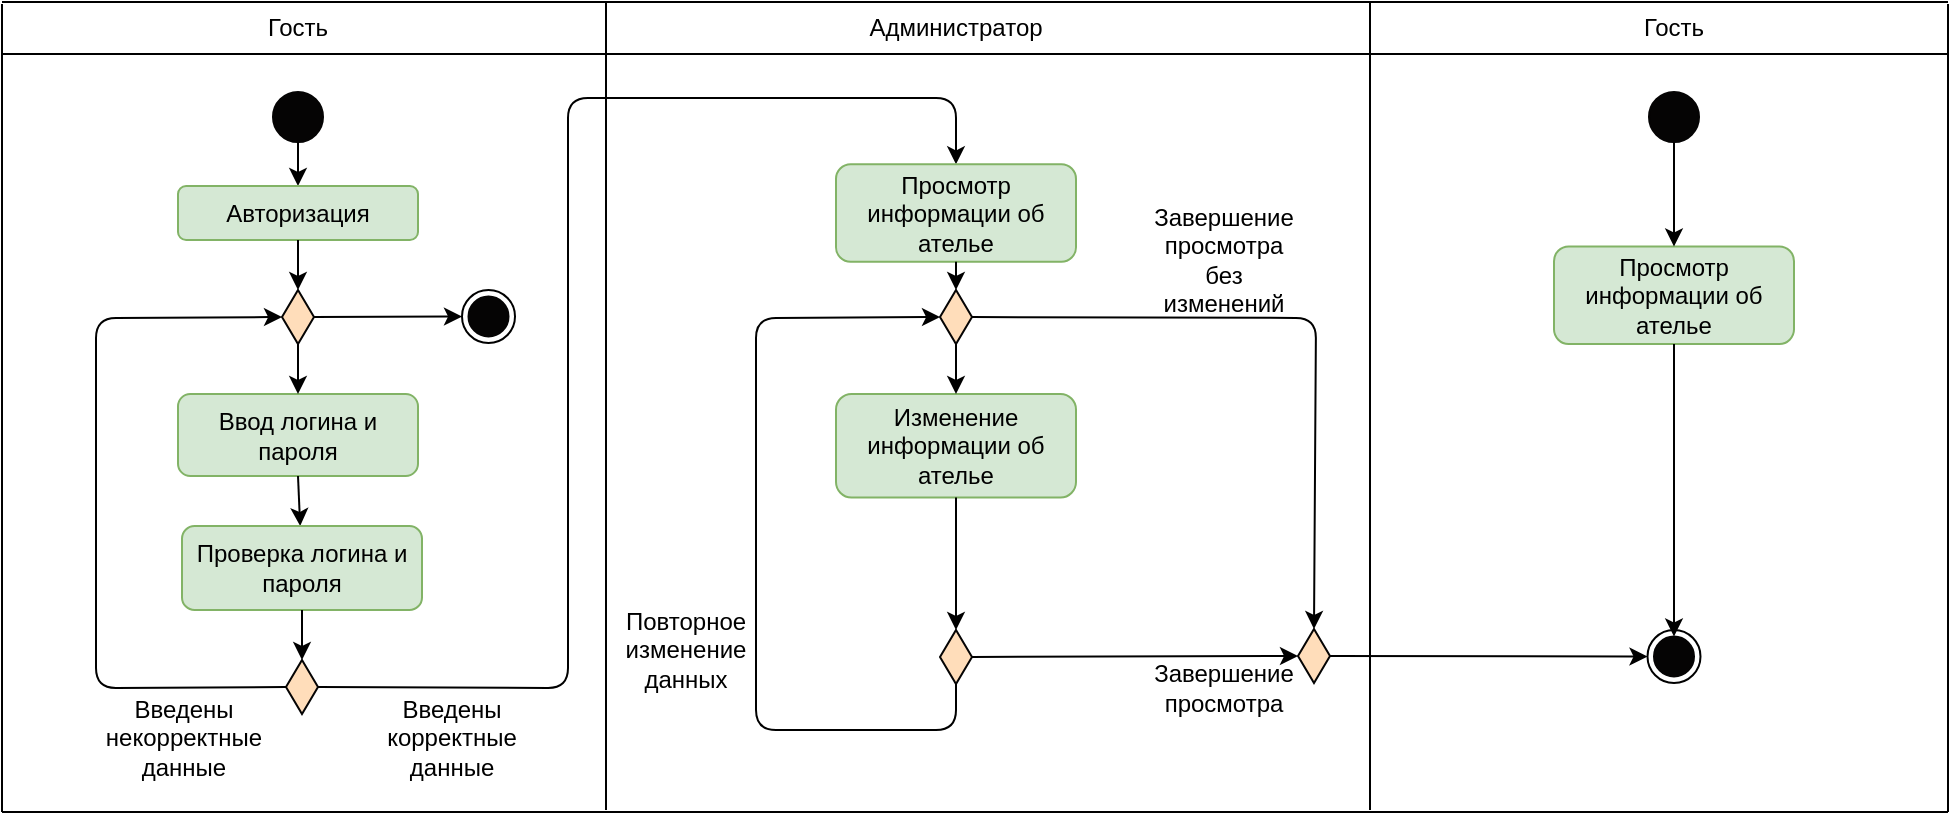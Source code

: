 <mxfile version="15.3.8" type="github"><diagram id="1AK-m5VLxaHbWdNclPEC" name="Page-1"><mxGraphModel dx="1801" dy="748" grid="0" gridSize="10" guides="1" tooltips="1" connect="1" arrows="1" fold="1" page="0" pageScale="1" pageWidth="827" pageHeight="1169" math="0" shadow="0"><root><mxCell id="0"/><mxCell id="1" parent="0"/><mxCell id="y9E4CAKUfXhxOwH1x50w-1" value="" style="endArrow=none;html=1;" edge="1" parent="1"><mxGeometry width="50" height="50" relative="1" as="geometry"><mxPoint x="-375" y="-340" as="sourcePoint"/><mxPoint x="598" y="-340" as="targetPoint"/></mxGeometry></mxCell><mxCell id="y9E4CAKUfXhxOwH1x50w-2" value="" style="endArrow=none;html=1;" edge="1" parent="1"><mxGeometry width="50" height="50" relative="1" as="geometry"><mxPoint x="-375" y="-314" as="sourcePoint"/><mxPoint x="598" y="-314" as="targetPoint"/></mxGeometry></mxCell><mxCell id="y9E4CAKUfXhxOwH1x50w-3" value="" style="endArrow=none;html=1;" edge="1" parent="1"><mxGeometry width="50" height="50" relative="1" as="geometry"><mxPoint x="-375" y="65" as="sourcePoint"/><mxPoint x="-375" y="-339" as="targetPoint"/></mxGeometry></mxCell><mxCell id="y9E4CAKUfXhxOwH1x50w-4" value="" style="endArrow=none;html=1;" edge="1" parent="1"><mxGeometry width="50" height="50" relative="1" as="geometry"><mxPoint x="598" y="65" as="sourcePoint"/><mxPoint x="598" y="-339" as="targetPoint"/></mxGeometry></mxCell><mxCell id="y9E4CAKUfXhxOwH1x50w-6" value="" style="endArrow=none;html=1;" edge="1" parent="1"><mxGeometry width="50" height="50" relative="1" as="geometry"><mxPoint x="-73" y="64" as="sourcePoint"/><mxPoint x="-73" y="-340" as="targetPoint"/></mxGeometry></mxCell><mxCell id="y9E4CAKUfXhxOwH1x50w-7" value="" style="endArrow=none;html=1;" edge="1" parent="1"><mxGeometry width="50" height="50" relative="1" as="geometry"><mxPoint x="309" y="64" as="sourcePoint"/><mxPoint x="309" y="-340" as="targetPoint"/></mxGeometry></mxCell><mxCell id="y9E4CAKUfXhxOwH1x50w-8" value="Гость" style="text;html=1;strokeColor=none;fillColor=none;align=center;verticalAlign=middle;whiteSpace=wrap;rounded=0;" vertex="1" parent="1"><mxGeometry x="-247" y="-337" width="40" height="20" as="geometry"/></mxCell><mxCell id="y9E4CAKUfXhxOwH1x50w-9" value="Администратор" style="text;html=1;strokeColor=none;fillColor=none;align=center;verticalAlign=middle;whiteSpace=wrap;rounded=0;" vertex="1" parent="1"><mxGeometry x="82" y="-337" width="40" height="20" as="geometry"/></mxCell><mxCell id="y9E4CAKUfXhxOwH1x50w-10" value="Гость" style="text;html=1;strokeColor=none;fillColor=none;align=center;verticalAlign=middle;whiteSpace=wrap;rounded=0;" vertex="1" parent="1"><mxGeometry x="441" y="-337" width="40" height="20" as="geometry"/></mxCell><mxCell id="y9E4CAKUfXhxOwH1x50w-11" value="" style="ellipse;whiteSpace=wrap;html=1;aspect=fixed;fillColor=#050404;strokeColor=#050404;" vertex="1" parent="1"><mxGeometry x="-239.5" y="-295" width="25" height="25" as="geometry"/></mxCell><mxCell id="y9E4CAKUfXhxOwH1x50w-12" value="" style="ellipse;whiteSpace=wrap;html=1;aspect=fixed;fillColor=#050404;strokeColor=#050404;" vertex="1" parent="1"><mxGeometry x="448.5" y="-295" width="25" height="25" as="geometry"/></mxCell><mxCell id="y9E4CAKUfXhxOwH1x50w-13" value="" style="endArrow=classic;html=1;exitX=0.5;exitY=1;exitDx=0;exitDy=0;entryX=0.5;entryY=0;entryDx=0;entryDy=0;" edge="1" parent="1" source="y9E4CAKUfXhxOwH1x50w-11" target="y9E4CAKUfXhxOwH1x50w-14"><mxGeometry width="50" height="50" relative="1" as="geometry"><mxPoint x="57" y="-167" as="sourcePoint"/><mxPoint x="-222" y="-247" as="targetPoint"/></mxGeometry></mxCell><mxCell id="y9E4CAKUfXhxOwH1x50w-14" value="Авторизация" style="rounded=1;whiteSpace=wrap;html=1;strokeColor=#82b366;fillColor=#d5e8d4;" vertex="1" parent="1"><mxGeometry x="-287" y="-248" width="120" height="27" as="geometry"/></mxCell><mxCell id="y9E4CAKUfXhxOwH1x50w-16" value="" style="endArrow=classic;html=1;exitX=0.5;exitY=1;exitDx=0;exitDy=0;entryX=0.5;entryY=0;entryDx=0;entryDy=0;" edge="1" parent="1" source="y9E4CAKUfXhxOwH1x50w-14" target="y9E4CAKUfXhxOwH1x50w-18"><mxGeometry width="50" height="50" relative="1" as="geometry"><mxPoint x="57" y="-223" as="sourcePoint"/><mxPoint x="-227" y="-196" as="targetPoint"/></mxGeometry></mxCell><mxCell id="y9E4CAKUfXhxOwH1x50w-18" value="" style="rhombus;whiteSpace=wrap;html=1;strokeColor=#050404;fillColor=#FFDDBA;" vertex="1" parent="1"><mxGeometry x="-235" y="-196" width="16" height="27" as="geometry"/></mxCell><mxCell id="y9E4CAKUfXhxOwH1x50w-19" value="Ввод логина и пароля" style="rounded=1;whiteSpace=wrap;html=1;strokeColor=#82b366;fillColor=#d5e8d4;" vertex="1" parent="1"><mxGeometry x="-287" y="-144" width="120" height="41" as="geometry"/></mxCell><mxCell id="y9E4CAKUfXhxOwH1x50w-21" value="" style="endArrow=classic;html=1;exitX=0.5;exitY=1;exitDx=0;exitDy=0;entryX=0.5;entryY=0;entryDx=0;entryDy=0;" edge="1" parent="1" source="y9E4CAKUfXhxOwH1x50w-18" target="y9E4CAKUfXhxOwH1x50w-19"><mxGeometry width="50" height="50" relative="1" as="geometry"><mxPoint x="57" y="-112" as="sourcePoint"/><mxPoint x="107" y="-162" as="targetPoint"/></mxGeometry></mxCell><mxCell id="y9E4CAKUfXhxOwH1x50w-22" value="" style="endArrow=classic;html=1;exitX=0.5;exitY=1;exitDx=0;exitDy=0;" edge="1" parent="1" source="y9E4CAKUfXhxOwH1x50w-19" target="y9E4CAKUfXhxOwH1x50w-23"><mxGeometry width="50" height="50" relative="1" as="geometry"><mxPoint x="57" y="-64" as="sourcePoint"/><mxPoint x="107" y="-114" as="targetPoint"/></mxGeometry></mxCell><mxCell id="y9E4CAKUfXhxOwH1x50w-23" value="Проверка логина и пароля" style="rounded=1;whiteSpace=wrap;html=1;strokeColor=#82b366;fillColor=#d5e8d4;" vertex="1" parent="1"><mxGeometry x="-285" y="-78" width="120" height="42" as="geometry"/></mxCell><mxCell id="y9E4CAKUfXhxOwH1x50w-25" value="" style="endArrow=classic;html=1;exitX=0.5;exitY=1;exitDx=0;exitDy=0;entryX=0.5;entryY=0;entryDx=0;entryDy=0;" edge="1" parent="1" source="y9E4CAKUfXhxOwH1x50w-23" target="y9E4CAKUfXhxOwH1x50w-26"><mxGeometry width="50" height="50" relative="1" as="geometry"><mxPoint x="57" y="-16" as="sourcePoint"/><mxPoint x="107" y="-66" as="targetPoint"/></mxGeometry></mxCell><mxCell id="y9E4CAKUfXhxOwH1x50w-26" value="" style="rhombus;whiteSpace=wrap;html=1;strokeColor=#050404;fillColor=#FFDDBA;" vertex="1" parent="1"><mxGeometry x="-233" y="-11" width="16" height="27" as="geometry"/></mxCell><mxCell id="y9E4CAKUfXhxOwH1x50w-27" value="" style="endArrow=classic;html=1;exitX=0;exitY=0.5;exitDx=0;exitDy=0;entryX=0;entryY=0.5;entryDx=0;entryDy=0;" edge="1" parent="1" source="y9E4CAKUfXhxOwH1x50w-26" target="y9E4CAKUfXhxOwH1x50w-18"><mxGeometry width="50" height="50" relative="1" as="geometry"><mxPoint x="57" y="-71" as="sourcePoint"/><mxPoint x="107" y="-121" as="targetPoint"/><Array as="points"><mxPoint x="-328" y="3"/><mxPoint x="-328" y="-182"/></Array></mxGeometry></mxCell><mxCell id="y9E4CAKUfXhxOwH1x50w-28" value="" style="endArrow=classic;html=1;exitX=1;exitY=0.5;exitDx=0;exitDy=0;" edge="1" parent="1" source="y9E4CAKUfXhxOwH1x50w-18" target="y9E4CAKUfXhxOwH1x50w-29"><mxGeometry width="50" height="50" relative="1" as="geometry"><mxPoint x="57" y="-71" as="sourcePoint"/><mxPoint x="-147" y="-182" as="targetPoint"/></mxGeometry></mxCell><mxCell id="y9E4CAKUfXhxOwH1x50w-29" value="" style="ellipse;whiteSpace=wrap;html=1;aspect=fixed;" vertex="1" parent="1"><mxGeometry x="-145" y="-196" width="26.5" height="26.5" as="geometry"/></mxCell><mxCell id="y9E4CAKUfXhxOwH1x50w-30" value="" style="ellipse;whiteSpace=wrap;html=1;aspect=fixed;strokeColor=#050404;fillColor=#050404;" vertex="1" parent="1"><mxGeometry x="-141.75" y="-192.75" width="20" height="20" as="geometry"/></mxCell><mxCell id="y9E4CAKUfXhxOwH1x50w-31" value="" style="endArrow=classic;html=1;exitX=1;exitY=0.5;exitDx=0;exitDy=0;entryX=0.5;entryY=0;entryDx=0;entryDy=0;" edge="1" parent="1" source="y9E4CAKUfXhxOwH1x50w-26" target="y9E4CAKUfXhxOwH1x50w-32"><mxGeometry width="50" height="50" relative="1" as="geometry"><mxPoint x="57" y="-126" as="sourcePoint"/><mxPoint x="80" y="-292" as="targetPoint"/><Array as="points"><mxPoint x="-92" y="3"/><mxPoint x="-92" y="-292"/><mxPoint x="102" y="-292"/></Array></mxGeometry></mxCell><mxCell id="y9E4CAKUfXhxOwH1x50w-32" value="Просмотр информации об ателье" style="rounded=1;whiteSpace=wrap;html=1;strokeColor=#82b366;fillColor=#d5e8d4;" vertex="1" parent="1"><mxGeometry x="42" y="-258.87" width="120" height="48.75" as="geometry"/></mxCell><mxCell id="y9E4CAKUfXhxOwH1x50w-33" value="" style="endArrow=none;html=1;" edge="1" parent="1"><mxGeometry width="50" height="50" relative="1" as="geometry"><mxPoint x="-375" y="65" as="sourcePoint"/><mxPoint x="598" y="65" as="targetPoint"/></mxGeometry></mxCell><mxCell id="y9E4CAKUfXhxOwH1x50w-34" value="Изменение информации об ателье" style="rounded=1;whiteSpace=wrap;html=1;strokeColor=#82b366;fillColor=#d5e8d4;" vertex="1" parent="1"><mxGeometry x="42" y="-144" width="120" height="51.75" as="geometry"/></mxCell><mxCell id="y9E4CAKUfXhxOwH1x50w-35" value="" style="endArrow=classic;html=1;exitX=0.5;exitY=1;exitDx=0;exitDy=0;entryX=0.5;entryY=0;entryDx=0;entryDy=0;startArrow=none;" edge="1" parent="1" source="y9E4CAKUfXhxOwH1x50w-45" target="y9E4CAKUfXhxOwH1x50w-34"><mxGeometry width="50" height="50" relative="1" as="geometry"><mxPoint x="57" y="-141" as="sourcePoint"/><mxPoint x="107" y="-191" as="targetPoint"/></mxGeometry></mxCell><mxCell id="y9E4CAKUfXhxOwH1x50w-36" value="Просмотр информации об ателье" style="rounded=1;whiteSpace=wrap;html=1;strokeColor=#82b366;fillColor=#d5e8d4;" vertex="1" parent="1"><mxGeometry x="401" y="-217.75" width="120" height="48.75" as="geometry"/></mxCell><mxCell id="y9E4CAKUfXhxOwH1x50w-37" value="" style="endArrow=classic;html=1;exitX=0.5;exitY=1;exitDx=0;exitDy=0;entryX=0.5;entryY=0;entryDx=0;entryDy=0;" edge="1" parent="1" source="y9E4CAKUfXhxOwH1x50w-12" target="y9E4CAKUfXhxOwH1x50w-36"><mxGeometry width="50" height="50" relative="1" as="geometry"><mxPoint x="57" y="-156" as="sourcePoint"/><mxPoint x="107" y="-206" as="targetPoint"/></mxGeometry></mxCell><mxCell id="y9E4CAKUfXhxOwH1x50w-39" value="" style="ellipse;whiteSpace=wrap;html=1;aspect=fixed;" vertex="1" parent="1"><mxGeometry x="447.75" y="-26" width="26.5" height="26.5" as="geometry"/></mxCell><mxCell id="y9E4CAKUfXhxOwH1x50w-40" value="" style="ellipse;whiteSpace=wrap;html=1;aspect=fixed;strokeColor=#050404;fillColor=#050404;" vertex="1" parent="1"><mxGeometry x="451" y="-22.75" width="20" height="20" as="geometry"/></mxCell><mxCell id="y9E4CAKUfXhxOwH1x50w-42" value="" style="endArrow=classic;html=1;exitX=0.5;exitY=1;exitDx=0;exitDy=0;entryX=0.5;entryY=0;entryDx=0;entryDy=0;" edge="1" parent="1" source="y9E4CAKUfXhxOwH1x50w-36" target="y9E4CAKUfXhxOwH1x50w-40"><mxGeometry width="50" height="50" relative="1" as="geometry"><mxPoint x="489" y="-71" as="sourcePoint"/><mxPoint x="539" y="-121" as="targetPoint"/></mxGeometry></mxCell><mxCell id="y9E4CAKUfXhxOwH1x50w-43" value="Введены некорректные данные" style="text;html=1;strokeColor=none;fillColor=none;align=center;verticalAlign=middle;whiteSpace=wrap;rounded=0;" vertex="1" parent="1"><mxGeometry x="-314" y="18" width="60" height="20" as="geometry"/></mxCell><mxCell id="y9E4CAKUfXhxOwH1x50w-44" value="Введены корректные данные" style="text;html=1;strokeColor=none;fillColor=none;align=center;verticalAlign=middle;whiteSpace=wrap;rounded=0;" vertex="1" parent="1"><mxGeometry x="-170" y="18" width="40" height="20" as="geometry"/></mxCell><mxCell id="y9E4CAKUfXhxOwH1x50w-45" value="" style="rhombus;whiteSpace=wrap;html=1;strokeColor=#050404;fillColor=#FFDDBA;" vertex="1" parent="1"><mxGeometry x="94" y="-196" width="16" height="27" as="geometry"/></mxCell><mxCell id="y9E4CAKUfXhxOwH1x50w-46" value="" style="endArrow=classic;html=1;exitX=0.5;exitY=1;exitDx=0;exitDy=0;entryX=0.5;entryY=0;entryDx=0;entryDy=0;endFill=1;" edge="1" parent="1" source="y9E4CAKUfXhxOwH1x50w-32" target="y9E4CAKUfXhxOwH1x50w-45"><mxGeometry width="50" height="50" relative="1" as="geometry"><mxPoint x="102" y="-210.12" as="sourcePoint"/><mxPoint x="102" y="-144" as="targetPoint"/></mxGeometry></mxCell><mxCell id="y9E4CAKUfXhxOwH1x50w-47" value="" style="endArrow=classic;html=1;exitX=1;exitY=0.5;exitDx=0;exitDy=0;entryX=0.5;entryY=0;entryDx=0;entryDy=0;" edge="1" parent="1" source="y9E4CAKUfXhxOwH1x50w-45" target="y9E4CAKUfXhxOwH1x50w-55"><mxGeometry width="50" height="50" relative="1" as="geometry"><mxPoint x="249" y="-179" as="sourcePoint"/><mxPoint x="284" y="-56" as="targetPoint"/><Array as="points"><mxPoint x="282" y="-182"/></Array></mxGeometry></mxCell><mxCell id="y9E4CAKUfXhxOwH1x50w-48" value="" style="rhombus;whiteSpace=wrap;html=1;strokeColor=#050404;fillColor=#FFDDBA;" vertex="1" parent="1"><mxGeometry x="94" y="-26" width="16" height="27" as="geometry"/></mxCell><mxCell id="y9E4CAKUfXhxOwH1x50w-51" value="" style="endArrow=classic;html=1;entryX=0;entryY=0.5;entryDx=0;entryDy=0;exitX=1;exitY=0.5;exitDx=0;exitDy=0;startArrow=none;" edge="1" parent="1" source="y9E4CAKUfXhxOwH1x50w-55" target="y9E4CAKUfXhxOwH1x50w-39"><mxGeometry width="50" height="50" relative="1" as="geometry"><mxPoint x="274" y="5" as="sourcePoint"/><mxPoint x="384" y="-78" as="targetPoint"/></mxGeometry></mxCell><mxCell id="y9E4CAKUfXhxOwH1x50w-52" value="" style="endArrow=classic;html=1;exitX=0.5;exitY=1;exitDx=0;exitDy=0;entryX=0;entryY=0.5;entryDx=0;entryDy=0;" edge="1" parent="1" source="y9E4CAKUfXhxOwH1x50w-48" target="y9E4CAKUfXhxOwH1x50w-45"><mxGeometry width="50" height="50" relative="1" as="geometry"><mxPoint x="213" y="-58" as="sourcePoint"/><mxPoint x="263" y="-108" as="targetPoint"/><Array as="points"><mxPoint x="102" y="24"/><mxPoint x="2" y="24"/><mxPoint x="2" y="-182"/></Array></mxGeometry></mxCell><mxCell id="y9E4CAKUfXhxOwH1x50w-53" value="Повторное изменение данных" style="text;html=1;strokeColor=none;fillColor=none;align=center;verticalAlign=middle;whiteSpace=wrap;rounded=0;" vertex="1" parent="1"><mxGeometry x="-53" y="-26.5" width="40" height="20" as="geometry"/></mxCell><mxCell id="y9E4CAKUfXhxOwH1x50w-55" value="" style="rhombus;whiteSpace=wrap;html=1;strokeColor=#050404;fillColor=#FFDDBA;" vertex="1" parent="1"><mxGeometry x="273" y="-26.5" width="16" height="27" as="geometry"/></mxCell><mxCell id="y9E4CAKUfXhxOwH1x50w-56" value="" style="endArrow=classic;html=1;entryX=0;entryY=0.5;entryDx=0;entryDy=0;exitX=1;exitY=0.5;exitDx=0;exitDy=0;endFill=1;" edge="1" parent="1" source="y9E4CAKUfXhxOwH1x50w-48" target="y9E4CAKUfXhxOwH1x50w-55"><mxGeometry width="50" height="50" relative="1" as="geometry"><mxPoint x="196" y="-9.25" as="sourcePoint"/><mxPoint x="447.75" y="-12.75" as="targetPoint"/></mxGeometry></mxCell><mxCell id="y9E4CAKUfXhxOwH1x50w-57" value="" style="endArrow=classic;html=1;exitX=0.5;exitY=1;exitDx=0;exitDy=0;entryX=0.5;entryY=0;entryDx=0;entryDy=0;" edge="1" parent="1" source="y9E4CAKUfXhxOwH1x50w-34" target="y9E4CAKUfXhxOwH1x50w-48"><mxGeometry width="50" height="50" relative="1" as="geometry"><mxPoint x="213" y="-128" as="sourcePoint"/><mxPoint x="263" y="-178" as="targetPoint"/></mxGeometry></mxCell><mxCell id="y9E4CAKUfXhxOwH1x50w-58" value="Завершение просмотра без изменений" style="text;html=1;strokeColor=none;fillColor=none;align=center;verticalAlign=middle;whiteSpace=wrap;rounded=0;" vertex="1" parent="1"><mxGeometry x="216" y="-221" width="40" height="20" as="geometry"/></mxCell><mxCell id="y9E4CAKUfXhxOwH1x50w-59" value="Завершение просмотра" style="text;html=1;strokeColor=none;fillColor=none;align=center;verticalAlign=middle;whiteSpace=wrap;rounded=0;" vertex="1" parent="1"><mxGeometry x="216" y="-7.5" width="40" height="20" as="geometry"/></mxCell></root></mxGraphModel></diagram></mxfile>